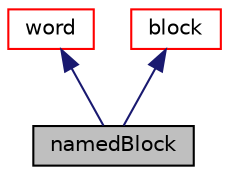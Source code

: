 digraph "namedBlock"
{
  bgcolor="transparent";
  edge [fontname="Helvetica",fontsize="10",labelfontname="Helvetica",labelfontsize="10"];
  node [fontname="Helvetica",fontsize="10",shape=record];
  Node1 [label="namedBlock",height=0.2,width=0.4,color="black", fillcolor="grey75", style="filled" fontcolor="black"];
  Node2 -> Node1 [dir="back",color="midnightblue",fontsize="10",style="solid",fontname="Helvetica"];
  Node2 [label="word",height=0.2,width=0.4,color="red",URL="$classFoam_1_1word.html",tooltip="A class for handling words, derived from Foam::string. "];
  Node3 -> Node1 [dir="back",color="midnightblue",fontsize="10",style="solid",fontname="Helvetica"];
  Node3 [label="block",height=0.2,width=0.4,color="red",URL="$classFoam_1_1block.html",tooltip="Creates a single block of cells from point coordinates, numbers of cells in each direction and an exp..."];
}

